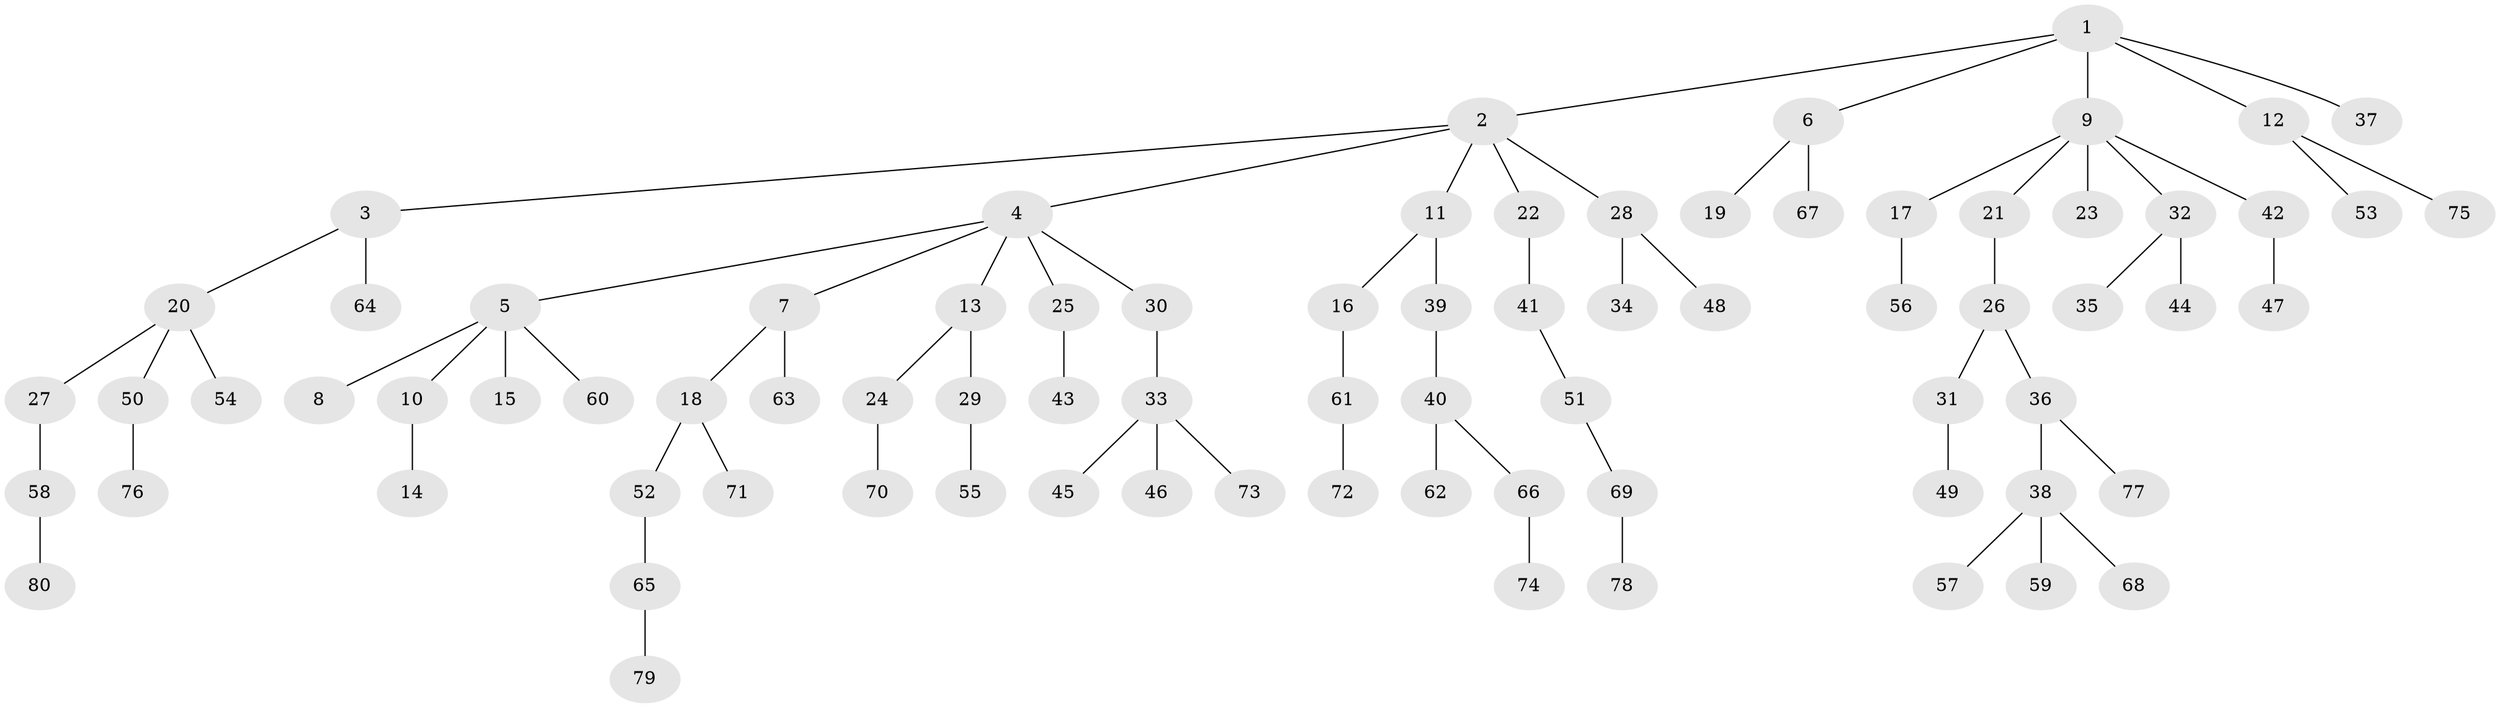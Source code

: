// Generated by graph-tools (version 1.1) at 2025/02/03/09/25 03:02:24]
// undirected, 80 vertices, 79 edges
graph export_dot {
graph [start="1"]
  node [color=gray90,style=filled];
  1;
  2;
  3;
  4;
  5;
  6;
  7;
  8;
  9;
  10;
  11;
  12;
  13;
  14;
  15;
  16;
  17;
  18;
  19;
  20;
  21;
  22;
  23;
  24;
  25;
  26;
  27;
  28;
  29;
  30;
  31;
  32;
  33;
  34;
  35;
  36;
  37;
  38;
  39;
  40;
  41;
  42;
  43;
  44;
  45;
  46;
  47;
  48;
  49;
  50;
  51;
  52;
  53;
  54;
  55;
  56;
  57;
  58;
  59;
  60;
  61;
  62;
  63;
  64;
  65;
  66;
  67;
  68;
  69;
  70;
  71;
  72;
  73;
  74;
  75;
  76;
  77;
  78;
  79;
  80;
  1 -- 2;
  1 -- 6;
  1 -- 9;
  1 -- 12;
  1 -- 37;
  2 -- 3;
  2 -- 4;
  2 -- 11;
  2 -- 22;
  2 -- 28;
  3 -- 20;
  3 -- 64;
  4 -- 5;
  4 -- 7;
  4 -- 13;
  4 -- 25;
  4 -- 30;
  5 -- 8;
  5 -- 10;
  5 -- 15;
  5 -- 60;
  6 -- 19;
  6 -- 67;
  7 -- 18;
  7 -- 63;
  9 -- 17;
  9 -- 21;
  9 -- 23;
  9 -- 32;
  9 -- 42;
  10 -- 14;
  11 -- 16;
  11 -- 39;
  12 -- 53;
  12 -- 75;
  13 -- 24;
  13 -- 29;
  16 -- 61;
  17 -- 56;
  18 -- 52;
  18 -- 71;
  20 -- 27;
  20 -- 50;
  20 -- 54;
  21 -- 26;
  22 -- 41;
  24 -- 70;
  25 -- 43;
  26 -- 31;
  26 -- 36;
  27 -- 58;
  28 -- 34;
  28 -- 48;
  29 -- 55;
  30 -- 33;
  31 -- 49;
  32 -- 35;
  32 -- 44;
  33 -- 45;
  33 -- 46;
  33 -- 73;
  36 -- 38;
  36 -- 77;
  38 -- 57;
  38 -- 59;
  38 -- 68;
  39 -- 40;
  40 -- 62;
  40 -- 66;
  41 -- 51;
  42 -- 47;
  50 -- 76;
  51 -- 69;
  52 -- 65;
  58 -- 80;
  61 -- 72;
  65 -- 79;
  66 -- 74;
  69 -- 78;
}

